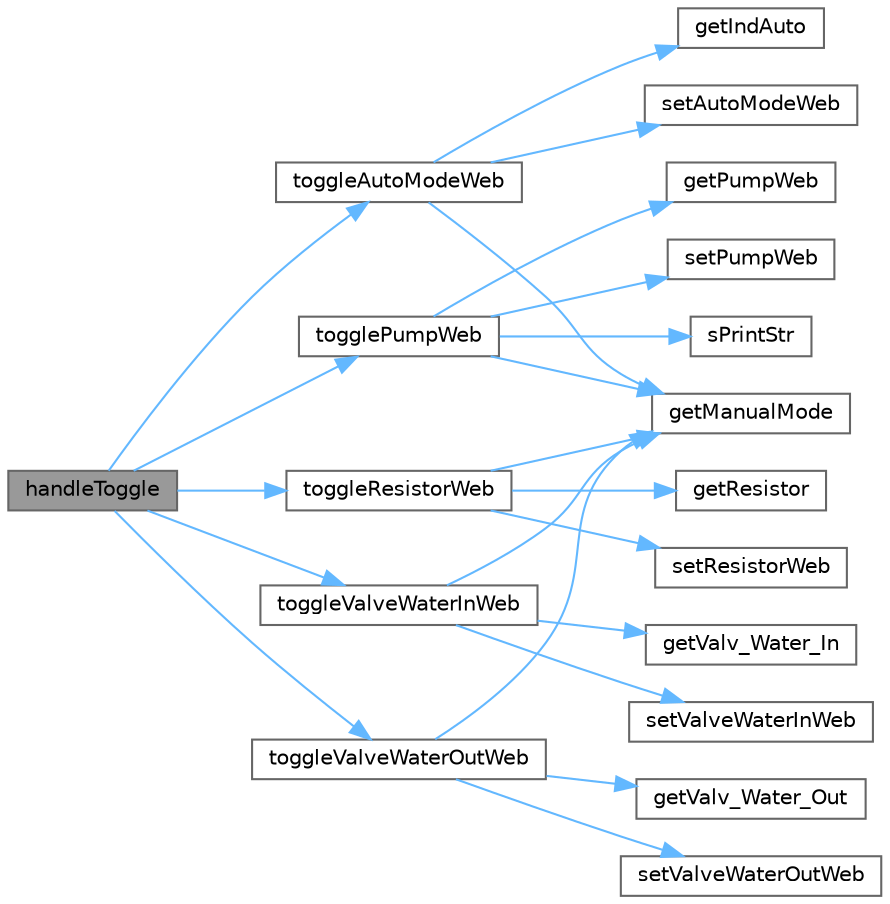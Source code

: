 digraph "handleToggle"
{
 // LATEX_PDF_SIZE
  bgcolor="transparent";
  edge [fontname=Helvetica,fontsize=10,labelfontname=Helvetica,labelfontsize=10];
  node [fontname=Helvetica,fontsize=10,shape=box,height=0.2,width=0.4];
  rankdir="LR";
  Node1 [id="Node000001",label="handleToggle",height=0.2,width=0.4,color="gray40", fillcolor="grey60", style="filled", fontcolor="black",tooltip="Handlers for Toggle Auto, Pump, waterOut, Resistor, WaterIn and WaterMax."];
  Node1 -> Node2 [id="edge43_Node000001_Node000002",color="steelblue1",style="solid",tooltip=" "];
  Node2 [id="Node000002",label="toggleAutoModeWeb",height=0.2,width=0.4,color="grey40", fillcolor="white", style="filled",URL="$_m_d___web___i_o___mngmnt_8cpp.html#a1ab8fa34a60a7d71e2e1269469623451",tooltip="TOGGLES BLOCK."];
  Node2 -> Node3 [id="edge44_Node000002_Node000003",color="steelblue1",style="solid",tooltip=" "];
  Node3 [id="Node000003",label="getIndAuto",height=0.2,width=0.4,color="grey40", fillcolor="white", style="filled",URL="$_o_s___g_p_i_o_8cpp.html#abbca1cc0d29f545e9a39778288a12071",tooltip="Retorna estado do indicador de alarme."];
  Node2 -> Node4 [id="edge45_Node000002_Node000004",color="steelblue1",style="solid",tooltip=" "];
  Node4 [id="Node000004",label="getManualMode",height=0.2,width=0.4,color="grey40", fillcolor="white", style="filled",URL="$_o_s___g_p_i_o_8cpp.html#a20a8e677a695003ed8259fc2e32b6462",tooltip="Retorna estado do interruptor auto."];
  Node2 -> Node5 [id="edge46_Node000002_Node000005",color="steelblue1",style="solid",tooltip=" "];
  Node5 [id="Node000005",label="setAutoModeWeb",height=0.2,width=0.4,color="grey40", fillcolor="white", style="filled",URL="$_m_d___web___i_o___mngmnt_8cpp.html#a4f59623372f8c8c8d704f0f004f7d955",tooltip="SETS BLOCK."];
  Node1 -> Node6 [id="edge47_Node000001_Node000006",color="steelblue1",style="solid",tooltip=" "];
  Node6 [id="Node000006",label="togglePumpWeb",height=0.2,width=0.4,color="grey40", fillcolor="white", style="filled",URL="$_m_d___web___i_o___mngmnt_8cpp.html#aa5b521b0b413a137701f7e2f630f4fdc",tooltip="Toggle Pump Web."];
  Node6 -> Node4 [id="edge48_Node000006_Node000004",color="steelblue1",style="solid",tooltip=" "];
  Node6 -> Node7 [id="edge49_Node000006_Node000007",color="steelblue1",style="solid",tooltip=" "];
  Node7 [id="Node000007",label="getPumpWeb",height=0.2,width=0.4,color="grey40", fillcolor="white", style="filled",URL="$_m_d___web___i_o___mngmnt_8cpp.html#a47fd66708aa0f427cd949f639cebc0df",tooltip="Get the Pump object."];
  Node6 -> Node8 [id="edge50_Node000006_Node000008",color="steelblue1",style="solid",tooltip=" "];
  Node8 [id="Node000008",label="setPumpWeb",height=0.2,width=0.4,color="grey40", fillcolor="white", style="filled",URL="$_m_d___web___i_o___mngmnt_8cpp.html#a79d7f2ee79816b8a1c7d71f4887df8c6",tooltip="Set the Pump object."];
  Node6 -> Node9 [id="edge51_Node000006_Node000009",color="steelblue1",style="solid",tooltip=" "];
  Node9 [id="Node000009",label="sPrintStr",height=0.2,width=0.4,color="grey40", fillcolor="white", style="filled",URL="$_m_d___serial_8cpp.html#ac26aedfdce8cea151106030a2ae286b9",tooltip="Print string with new line."];
  Node1 -> Node10 [id="edge52_Node000001_Node000010",color="steelblue1",style="solid",tooltip=" "];
  Node10 [id="Node000010",label="toggleResistorWeb",height=0.2,width=0.4,color="grey40", fillcolor="white", style="filled",URL="$_m_d___web___i_o___mngmnt_8cpp.html#aece7bc529bc15d8753086021a9810637",tooltip="Toggle Resistor Web."];
  Node10 -> Node4 [id="edge53_Node000010_Node000004",color="steelblue1",style="solid",tooltip=" "];
  Node10 -> Node11 [id="edge54_Node000010_Node000011",color="steelblue1",style="solid",tooltip=" "];
  Node11 [id="Node000011",label="getResistor",height=0.2,width=0.4,color="grey40", fillcolor="white", style="filled",URL="$_o_s___g_p_i_o_8cpp.html#a56feb35df23b1452f2695b6469042ec2",tooltip="Retorna estado do botao manual."];
  Node10 -> Node12 [id="edge55_Node000010_Node000012",color="steelblue1",style="solid",tooltip=" "];
  Node12 [id="Node000012",label="setResistorWeb",height=0.2,width=0.4,color="grey40", fillcolor="white", style="filled",URL="$_m_d___web___i_o___mngmnt_8cpp.html#afc81a927862b27a260c9a12ae7773739",tooltip="Set the Resistor object."];
  Node1 -> Node13 [id="edge56_Node000001_Node000013",color="steelblue1",style="solid",tooltip=" "];
  Node13 [id="Node000013",label="toggleValveWaterInWeb",height=0.2,width=0.4,color="grey40", fillcolor="white", style="filled",URL="$_m_d___web___i_o___mngmnt_8cpp.html#a757ebfbdd26d049507dd4662ff9edba9",tooltip="Toggle Valve Water In Web."];
  Node13 -> Node4 [id="edge57_Node000013_Node000004",color="steelblue1",style="solid",tooltip=" "];
  Node13 -> Node14 [id="edge58_Node000013_Node000014",color="steelblue1",style="solid",tooltip=" "];
  Node14 [id="Node000014",label="getValv_Water_In",height=0.2,width=0.4,color="grey40", fillcolor="white", style="filled",URL="$_o_s___g_p_i_o_8cpp.html#a2e1179e338420a43f95be0b8a7ed885d",tooltip="Retorna estado do resistor."];
  Node13 -> Node15 [id="edge59_Node000013_Node000015",color="steelblue1",style="solid",tooltip=" "];
  Node15 [id="Node000015",label="setValveWaterInWeb",height=0.2,width=0.4,color="grey40", fillcolor="white", style="filled",URL="$_m_d___web___i_o___mngmnt_8cpp.html#abe554b3a794b4000aa2d251a3d63a54f",tooltip="Set the Valve Water In object."];
  Node1 -> Node16 [id="edge60_Node000001_Node000016",color="steelblue1",style="solid",tooltip=" "];
  Node16 [id="Node000016",label="toggleValveWaterOutWeb",height=0.2,width=0.4,color="grey40", fillcolor="white", style="filled",URL="$_m_d___web___i_o___mngmnt_8cpp.html#aed9cbec3cbb71c6f6fec13b36223efa3",tooltip="Toggle Valve Water Out Web."];
  Node16 -> Node4 [id="edge61_Node000016_Node000004",color="steelblue1",style="solid",tooltip=" "];
  Node16 -> Node17 [id="edge62_Node000016_Node000017",color="steelblue1",style="solid",tooltip=" "];
  Node17 [id="Node000017",label="getValv_Water_Out",height=0.2,width=0.4,color="grey40", fillcolor="white", style="filled",URL="$_o_s___g_p_i_o_8cpp.html#a8b22aea595b0457364230c92779ae37a",tooltip="Retorna estado da entrada de agua."];
  Node16 -> Node18 [id="edge63_Node000016_Node000018",color="steelblue1",style="solid",tooltip=" "];
  Node18 [id="Node000018",label="setValveWaterOutWeb",height=0.2,width=0.4,color="grey40", fillcolor="white", style="filled",URL="$_m_d___web___i_o___mngmnt_8cpp.html#a922a642ffb3645f0271b481309cdb133",tooltip="Set the Valve Water Out object."];
}
